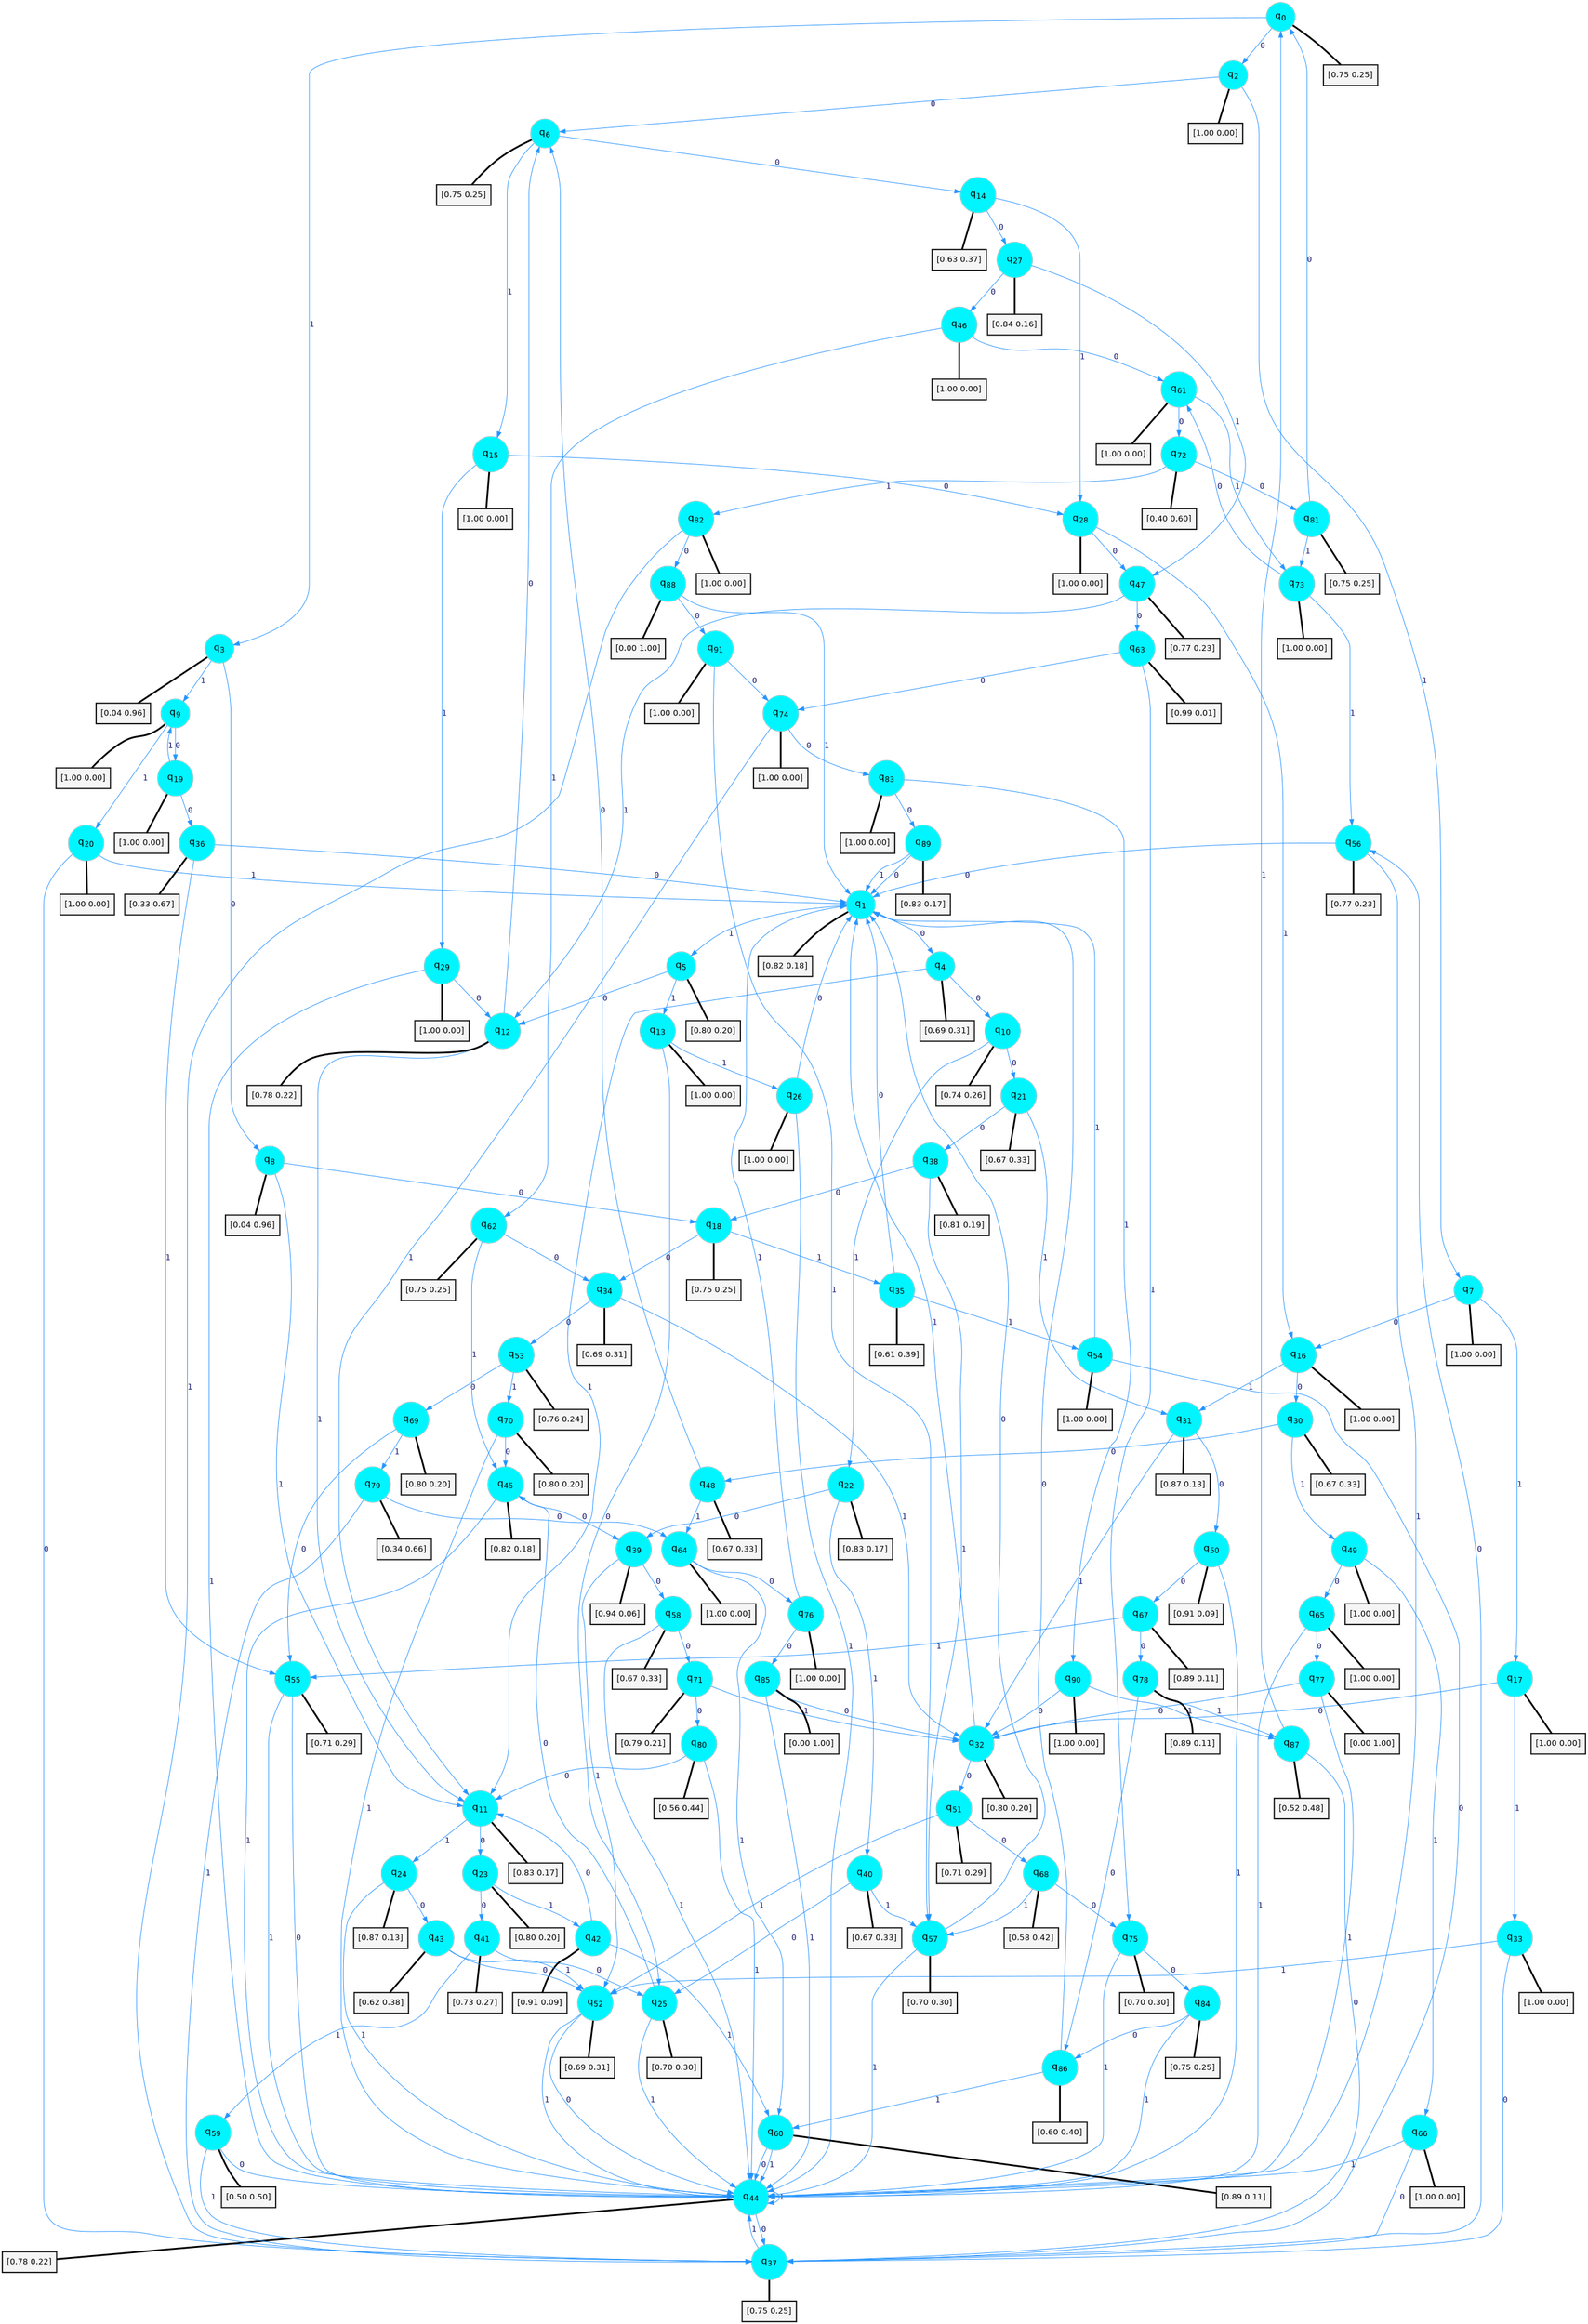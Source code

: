 digraph G {
graph [
bgcolor=transparent, dpi=300, rankdir=TD, size="40,25"];
node [
color=gray, fillcolor=turquoise1, fontcolor=black, fontname=Helvetica, fontsize=16, fontweight=bold, shape=circle, style=filled];
edge [
arrowsize=1, color=dodgerblue1, fontcolor=midnightblue, fontname=courier, fontweight=bold, penwidth=1, style=solid, weight=20];
0[label=<q<SUB>0</SUB>>];
1[label=<q<SUB>1</SUB>>];
2[label=<q<SUB>2</SUB>>];
3[label=<q<SUB>3</SUB>>];
4[label=<q<SUB>4</SUB>>];
5[label=<q<SUB>5</SUB>>];
6[label=<q<SUB>6</SUB>>];
7[label=<q<SUB>7</SUB>>];
8[label=<q<SUB>8</SUB>>];
9[label=<q<SUB>9</SUB>>];
10[label=<q<SUB>10</SUB>>];
11[label=<q<SUB>11</SUB>>];
12[label=<q<SUB>12</SUB>>];
13[label=<q<SUB>13</SUB>>];
14[label=<q<SUB>14</SUB>>];
15[label=<q<SUB>15</SUB>>];
16[label=<q<SUB>16</SUB>>];
17[label=<q<SUB>17</SUB>>];
18[label=<q<SUB>18</SUB>>];
19[label=<q<SUB>19</SUB>>];
20[label=<q<SUB>20</SUB>>];
21[label=<q<SUB>21</SUB>>];
22[label=<q<SUB>22</SUB>>];
23[label=<q<SUB>23</SUB>>];
24[label=<q<SUB>24</SUB>>];
25[label=<q<SUB>25</SUB>>];
26[label=<q<SUB>26</SUB>>];
27[label=<q<SUB>27</SUB>>];
28[label=<q<SUB>28</SUB>>];
29[label=<q<SUB>29</SUB>>];
30[label=<q<SUB>30</SUB>>];
31[label=<q<SUB>31</SUB>>];
32[label=<q<SUB>32</SUB>>];
33[label=<q<SUB>33</SUB>>];
34[label=<q<SUB>34</SUB>>];
35[label=<q<SUB>35</SUB>>];
36[label=<q<SUB>36</SUB>>];
37[label=<q<SUB>37</SUB>>];
38[label=<q<SUB>38</SUB>>];
39[label=<q<SUB>39</SUB>>];
40[label=<q<SUB>40</SUB>>];
41[label=<q<SUB>41</SUB>>];
42[label=<q<SUB>42</SUB>>];
43[label=<q<SUB>43</SUB>>];
44[label=<q<SUB>44</SUB>>];
45[label=<q<SUB>45</SUB>>];
46[label=<q<SUB>46</SUB>>];
47[label=<q<SUB>47</SUB>>];
48[label=<q<SUB>48</SUB>>];
49[label=<q<SUB>49</SUB>>];
50[label=<q<SUB>50</SUB>>];
51[label=<q<SUB>51</SUB>>];
52[label=<q<SUB>52</SUB>>];
53[label=<q<SUB>53</SUB>>];
54[label=<q<SUB>54</SUB>>];
55[label=<q<SUB>55</SUB>>];
56[label=<q<SUB>56</SUB>>];
57[label=<q<SUB>57</SUB>>];
58[label=<q<SUB>58</SUB>>];
59[label=<q<SUB>59</SUB>>];
60[label=<q<SUB>60</SUB>>];
61[label=<q<SUB>61</SUB>>];
62[label=<q<SUB>62</SUB>>];
63[label=<q<SUB>63</SUB>>];
64[label=<q<SUB>64</SUB>>];
65[label=<q<SUB>65</SUB>>];
66[label=<q<SUB>66</SUB>>];
67[label=<q<SUB>67</SUB>>];
68[label=<q<SUB>68</SUB>>];
69[label=<q<SUB>69</SUB>>];
70[label=<q<SUB>70</SUB>>];
71[label=<q<SUB>71</SUB>>];
72[label=<q<SUB>72</SUB>>];
73[label=<q<SUB>73</SUB>>];
74[label=<q<SUB>74</SUB>>];
75[label=<q<SUB>75</SUB>>];
76[label=<q<SUB>76</SUB>>];
77[label=<q<SUB>77</SUB>>];
78[label=<q<SUB>78</SUB>>];
79[label=<q<SUB>79</SUB>>];
80[label=<q<SUB>80</SUB>>];
81[label=<q<SUB>81</SUB>>];
82[label=<q<SUB>82</SUB>>];
83[label=<q<SUB>83</SUB>>];
84[label=<q<SUB>84</SUB>>];
85[label=<q<SUB>85</SUB>>];
86[label=<q<SUB>86</SUB>>];
87[label=<q<SUB>87</SUB>>];
88[label=<q<SUB>88</SUB>>];
89[label=<q<SUB>89</SUB>>];
90[label=<q<SUB>90</SUB>>];
91[label=<q<SUB>91</SUB>>];
92[label="[0.75 0.25]", shape=box,fontcolor=black, fontname=Helvetica, fontsize=14, penwidth=2, fillcolor=whitesmoke,color=black];
93[label="[0.82 0.18]", shape=box,fontcolor=black, fontname=Helvetica, fontsize=14, penwidth=2, fillcolor=whitesmoke,color=black];
94[label="[1.00 0.00]", shape=box,fontcolor=black, fontname=Helvetica, fontsize=14, penwidth=2, fillcolor=whitesmoke,color=black];
95[label="[0.04 0.96]", shape=box,fontcolor=black, fontname=Helvetica, fontsize=14, penwidth=2, fillcolor=whitesmoke,color=black];
96[label="[0.69 0.31]", shape=box,fontcolor=black, fontname=Helvetica, fontsize=14, penwidth=2, fillcolor=whitesmoke,color=black];
97[label="[0.80 0.20]", shape=box,fontcolor=black, fontname=Helvetica, fontsize=14, penwidth=2, fillcolor=whitesmoke,color=black];
98[label="[0.75 0.25]", shape=box,fontcolor=black, fontname=Helvetica, fontsize=14, penwidth=2, fillcolor=whitesmoke,color=black];
99[label="[1.00 0.00]", shape=box,fontcolor=black, fontname=Helvetica, fontsize=14, penwidth=2, fillcolor=whitesmoke,color=black];
100[label="[0.04 0.96]", shape=box,fontcolor=black, fontname=Helvetica, fontsize=14, penwidth=2, fillcolor=whitesmoke,color=black];
101[label="[1.00 0.00]", shape=box,fontcolor=black, fontname=Helvetica, fontsize=14, penwidth=2, fillcolor=whitesmoke,color=black];
102[label="[0.74 0.26]", shape=box,fontcolor=black, fontname=Helvetica, fontsize=14, penwidth=2, fillcolor=whitesmoke,color=black];
103[label="[0.83 0.17]", shape=box,fontcolor=black, fontname=Helvetica, fontsize=14, penwidth=2, fillcolor=whitesmoke,color=black];
104[label="[0.78 0.22]", shape=box,fontcolor=black, fontname=Helvetica, fontsize=14, penwidth=2, fillcolor=whitesmoke,color=black];
105[label="[1.00 0.00]", shape=box,fontcolor=black, fontname=Helvetica, fontsize=14, penwidth=2, fillcolor=whitesmoke,color=black];
106[label="[0.63 0.37]", shape=box,fontcolor=black, fontname=Helvetica, fontsize=14, penwidth=2, fillcolor=whitesmoke,color=black];
107[label="[1.00 0.00]", shape=box,fontcolor=black, fontname=Helvetica, fontsize=14, penwidth=2, fillcolor=whitesmoke,color=black];
108[label="[1.00 0.00]", shape=box,fontcolor=black, fontname=Helvetica, fontsize=14, penwidth=2, fillcolor=whitesmoke,color=black];
109[label="[1.00 0.00]", shape=box,fontcolor=black, fontname=Helvetica, fontsize=14, penwidth=2, fillcolor=whitesmoke,color=black];
110[label="[0.75 0.25]", shape=box,fontcolor=black, fontname=Helvetica, fontsize=14, penwidth=2, fillcolor=whitesmoke,color=black];
111[label="[1.00 0.00]", shape=box,fontcolor=black, fontname=Helvetica, fontsize=14, penwidth=2, fillcolor=whitesmoke,color=black];
112[label="[1.00 0.00]", shape=box,fontcolor=black, fontname=Helvetica, fontsize=14, penwidth=2, fillcolor=whitesmoke,color=black];
113[label="[0.67 0.33]", shape=box,fontcolor=black, fontname=Helvetica, fontsize=14, penwidth=2, fillcolor=whitesmoke,color=black];
114[label="[0.83 0.17]", shape=box,fontcolor=black, fontname=Helvetica, fontsize=14, penwidth=2, fillcolor=whitesmoke,color=black];
115[label="[0.80 0.20]", shape=box,fontcolor=black, fontname=Helvetica, fontsize=14, penwidth=2, fillcolor=whitesmoke,color=black];
116[label="[0.87 0.13]", shape=box,fontcolor=black, fontname=Helvetica, fontsize=14, penwidth=2, fillcolor=whitesmoke,color=black];
117[label="[0.70 0.30]", shape=box,fontcolor=black, fontname=Helvetica, fontsize=14, penwidth=2, fillcolor=whitesmoke,color=black];
118[label="[1.00 0.00]", shape=box,fontcolor=black, fontname=Helvetica, fontsize=14, penwidth=2, fillcolor=whitesmoke,color=black];
119[label="[0.84 0.16]", shape=box,fontcolor=black, fontname=Helvetica, fontsize=14, penwidth=2, fillcolor=whitesmoke,color=black];
120[label="[1.00 0.00]", shape=box,fontcolor=black, fontname=Helvetica, fontsize=14, penwidth=2, fillcolor=whitesmoke,color=black];
121[label="[1.00 0.00]", shape=box,fontcolor=black, fontname=Helvetica, fontsize=14, penwidth=2, fillcolor=whitesmoke,color=black];
122[label="[0.67 0.33]", shape=box,fontcolor=black, fontname=Helvetica, fontsize=14, penwidth=2, fillcolor=whitesmoke,color=black];
123[label="[0.87 0.13]", shape=box,fontcolor=black, fontname=Helvetica, fontsize=14, penwidth=2, fillcolor=whitesmoke,color=black];
124[label="[0.80 0.20]", shape=box,fontcolor=black, fontname=Helvetica, fontsize=14, penwidth=2, fillcolor=whitesmoke,color=black];
125[label="[1.00 0.00]", shape=box,fontcolor=black, fontname=Helvetica, fontsize=14, penwidth=2, fillcolor=whitesmoke,color=black];
126[label="[0.69 0.31]", shape=box,fontcolor=black, fontname=Helvetica, fontsize=14, penwidth=2, fillcolor=whitesmoke,color=black];
127[label="[0.61 0.39]", shape=box,fontcolor=black, fontname=Helvetica, fontsize=14, penwidth=2, fillcolor=whitesmoke,color=black];
128[label="[0.33 0.67]", shape=box,fontcolor=black, fontname=Helvetica, fontsize=14, penwidth=2, fillcolor=whitesmoke,color=black];
129[label="[0.75 0.25]", shape=box,fontcolor=black, fontname=Helvetica, fontsize=14, penwidth=2, fillcolor=whitesmoke,color=black];
130[label="[0.81 0.19]", shape=box,fontcolor=black, fontname=Helvetica, fontsize=14, penwidth=2, fillcolor=whitesmoke,color=black];
131[label="[0.94 0.06]", shape=box,fontcolor=black, fontname=Helvetica, fontsize=14, penwidth=2, fillcolor=whitesmoke,color=black];
132[label="[0.67 0.33]", shape=box,fontcolor=black, fontname=Helvetica, fontsize=14, penwidth=2, fillcolor=whitesmoke,color=black];
133[label="[0.73 0.27]", shape=box,fontcolor=black, fontname=Helvetica, fontsize=14, penwidth=2, fillcolor=whitesmoke,color=black];
134[label="[0.91 0.09]", shape=box,fontcolor=black, fontname=Helvetica, fontsize=14, penwidth=2, fillcolor=whitesmoke,color=black];
135[label="[0.62 0.38]", shape=box,fontcolor=black, fontname=Helvetica, fontsize=14, penwidth=2, fillcolor=whitesmoke,color=black];
136[label="[0.78 0.22]", shape=box,fontcolor=black, fontname=Helvetica, fontsize=14, penwidth=2, fillcolor=whitesmoke,color=black];
137[label="[0.82 0.18]", shape=box,fontcolor=black, fontname=Helvetica, fontsize=14, penwidth=2, fillcolor=whitesmoke,color=black];
138[label="[1.00 0.00]", shape=box,fontcolor=black, fontname=Helvetica, fontsize=14, penwidth=2, fillcolor=whitesmoke,color=black];
139[label="[0.77 0.23]", shape=box,fontcolor=black, fontname=Helvetica, fontsize=14, penwidth=2, fillcolor=whitesmoke,color=black];
140[label="[0.67 0.33]", shape=box,fontcolor=black, fontname=Helvetica, fontsize=14, penwidth=2, fillcolor=whitesmoke,color=black];
141[label="[1.00 0.00]", shape=box,fontcolor=black, fontname=Helvetica, fontsize=14, penwidth=2, fillcolor=whitesmoke,color=black];
142[label="[0.91 0.09]", shape=box,fontcolor=black, fontname=Helvetica, fontsize=14, penwidth=2, fillcolor=whitesmoke,color=black];
143[label="[0.71 0.29]", shape=box,fontcolor=black, fontname=Helvetica, fontsize=14, penwidth=2, fillcolor=whitesmoke,color=black];
144[label="[0.69 0.31]", shape=box,fontcolor=black, fontname=Helvetica, fontsize=14, penwidth=2, fillcolor=whitesmoke,color=black];
145[label="[0.76 0.24]", shape=box,fontcolor=black, fontname=Helvetica, fontsize=14, penwidth=2, fillcolor=whitesmoke,color=black];
146[label="[1.00 0.00]", shape=box,fontcolor=black, fontname=Helvetica, fontsize=14, penwidth=2, fillcolor=whitesmoke,color=black];
147[label="[0.71 0.29]", shape=box,fontcolor=black, fontname=Helvetica, fontsize=14, penwidth=2, fillcolor=whitesmoke,color=black];
148[label="[0.77 0.23]", shape=box,fontcolor=black, fontname=Helvetica, fontsize=14, penwidth=2, fillcolor=whitesmoke,color=black];
149[label="[0.70 0.30]", shape=box,fontcolor=black, fontname=Helvetica, fontsize=14, penwidth=2, fillcolor=whitesmoke,color=black];
150[label="[0.67 0.33]", shape=box,fontcolor=black, fontname=Helvetica, fontsize=14, penwidth=2, fillcolor=whitesmoke,color=black];
151[label="[0.50 0.50]", shape=box,fontcolor=black, fontname=Helvetica, fontsize=14, penwidth=2, fillcolor=whitesmoke,color=black];
152[label="[0.89 0.11]", shape=box,fontcolor=black, fontname=Helvetica, fontsize=14, penwidth=2, fillcolor=whitesmoke,color=black];
153[label="[1.00 0.00]", shape=box,fontcolor=black, fontname=Helvetica, fontsize=14, penwidth=2, fillcolor=whitesmoke,color=black];
154[label="[0.75 0.25]", shape=box,fontcolor=black, fontname=Helvetica, fontsize=14, penwidth=2, fillcolor=whitesmoke,color=black];
155[label="[0.99 0.01]", shape=box,fontcolor=black, fontname=Helvetica, fontsize=14, penwidth=2, fillcolor=whitesmoke,color=black];
156[label="[1.00 0.00]", shape=box,fontcolor=black, fontname=Helvetica, fontsize=14, penwidth=2, fillcolor=whitesmoke,color=black];
157[label="[1.00 0.00]", shape=box,fontcolor=black, fontname=Helvetica, fontsize=14, penwidth=2, fillcolor=whitesmoke,color=black];
158[label="[1.00 0.00]", shape=box,fontcolor=black, fontname=Helvetica, fontsize=14, penwidth=2, fillcolor=whitesmoke,color=black];
159[label="[0.89 0.11]", shape=box,fontcolor=black, fontname=Helvetica, fontsize=14, penwidth=2, fillcolor=whitesmoke,color=black];
160[label="[0.58 0.42]", shape=box,fontcolor=black, fontname=Helvetica, fontsize=14, penwidth=2, fillcolor=whitesmoke,color=black];
161[label="[0.80 0.20]", shape=box,fontcolor=black, fontname=Helvetica, fontsize=14, penwidth=2, fillcolor=whitesmoke,color=black];
162[label="[0.80 0.20]", shape=box,fontcolor=black, fontname=Helvetica, fontsize=14, penwidth=2, fillcolor=whitesmoke,color=black];
163[label="[0.79 0.21]", shape=box,fontcolor=black, fontname=Helvetica, fontsize=14, penwidth=2, fillcolor=whitesmoke,color=black];
164[label="[0.40 0.60]", shape=box,fontcolor=black, fontname=Helvetica, fontsize=14, penwidth=2, fillcolor=whitesmoke,color=black];
165[label="[1.00 0.00]", shape=box,fontcolor=black, fontname=Helvetica, fontsize=14, penwidth=2, fillcolor=whitesmoke,color=black];
166[label="[1.00 0.00]", shape=box,fontcolor=black, fontname=Helvetica, fontsize=14, penwidth=2, fillcolor=whitesmoke,color=black];
167[label="[0.70 0.30]", shape=box,fontcolor=black, fontname=Helvetica, fontsize=14, penwidth=2, fillcolor=whitesmoke,color=black];
168[label="[1.00 0.00]", shape=box,fontcolor=black, fontname=Helvetica, fontsize=14, penwidth=2, fillcolor=whitesmoke,color=black];
169[label="[0.00 1.00]", shape=box,fontcolor=black, fontname=Helvetica, fontsize=14, penwidth=2, fillcolor=whitesmoke,color=black];
170[label="[0.89 0.11]", shape=box,fontcolor=black, fontname=Helvetica, fontsize=14, penwidth=2, fillcolor=whitesmoke,color=black];
171[label="[0.34 0.66]", shape=box,fontcolor=black, fontname=Helvetica, fontsize=14, penwidth=2, fillcolor=whitesmoke,color=black];
172[label="[0.56 0.44]", shape=box,fontcolor=black, fontname=Helvetica, fontsize=14, penwidth=2, fillcolor=whitesmoke,color=black];
173[label="[0.75 0.25]", shape=box,fontcolor=black, fontname=Helvetica, fontsize=14, penwidth=2, fillcolor=whitesmoke,color=black];
174[label="[1.00 0.00]", shape=box,fontcolor=black, fontname=Helvetica, fontsize=14, penwidth=2, fillcolor=whitesmoke,color=black];
175[label="[1.00 0.00]", shape=box,fontcolor=black, fontname=Helvetica, fontsize=14, penwidth=2, fillcolor=whitesmoke,color=black];
176[label="[0.75 0.25]", shape=box,fontcolor=black, fontname=Helvetica, fontsize=14, penwidth=2, fillcolor=whitesmoke,color=black];
177[label="[0.00 1.00]", shape=box,fontcolor=black, fontname=Helvetica, fontsize=14, penwidth=2, fillcolor=whitesmoke,color=black];
178[label="[0.60 0.40]", shape=box,fontcolor=black, fontname=Helvetica, fontsize=14, penwidth=2, fillcolor=whitesmoke,color=black];
179[label="[0.52 0.48]", shape=box,fontcolor=black, fontname=Helvetica, fontsize=14, penwidth=2, fillcolor=whitesmoke,color=black];
180[label="[0.00 1.00]", shape=box,fontcolor=black, fontname=Helvetica, fontsize=14, penwidth=2, fillcolor=whitesmoke,color=black];
181[label="[0.83 0.17]", shape=box,fontcolor=black, fontname=Helvetica, fontsize=14, penwidth=2, fillcolor=whitesmoke,color=black];
182[label="[1.00 0.00]", shape=box,fontcolor=black, fontname=Helvetica, fontsize=14, penwidth=2, fillcolor=whitesmoke,color=black];
183[label="[1.00 0.00]", shape=box,fontcolor=black, fontname=Helvetica, fontsize=14, penwidth=2, fillcolor=whitesmoke,color=black];
0->2 [label=0];
0->3 [label=1];
0->92 [arrowhead=none, penwidth=3,color=black];
1->4 [label=0];
1->5 [label=1];
1->93 [arrowhead=none, penwidth=3,color=black];
2->6 [label=0];
2->7 [label=1];
2->94 [arrowhead=none, penwidth=3,color=black];
3->8 [label=0];
3->9 [label=1];
3->95 [arrowhead=none, penwidth=3,color=black];
4->10 [label=0];
4->11 [label=1];
4->96 [arrowhead=none, penwidth=3,color=black];
5->12 [label=0];
5->13 [label=1];
5->97 [arrowhead=none, penwidth=3,color=black];
6->14 [label=0];
6->15 [label=1];
6->98 [arrowhead=none, penwidth=3,color=black];
7->16 [label=0];
7->17 [label=1];
7->99 [arrowhead=none, penwidth=3,color=black];
8->18 [label=0];
8->11 [label=1];
8->100 [arrowhead=none, penwidth=3,color=black];
9->19 [label=0];
9->20 [label=1];
9->101 [arrowhead=none, penwidth=3,color=black];
10->21 [label=0];
10->22 [label=1];
10->102 [arrowhead=none, penwidth=3,color=black];
11->23 [label=0];
11->24 [label=1];
11->103 [arrowhead=none, penwidth=3,color=black];
12->6 [label=0];
12->11 [label=1];
12->104 [arrowhead=none, penwidth=3,color=black];
13->25 [label=0];
13->26 [label=1];
13->105 [arrowhead=none, penwidth=3,color=black];
14->27 [label=0];
14->28 [label=1];
14->106 [arrowhead=none, penwidth=3,color=black];
15->28 [label=0];
15->29 [label=1];
15->107 [arrowhead=none, penwidth=3,color=black];
16->30 [label=0];
16->31 [label=1];
16->108 [arrowhead=none, penwidth=3,color=black];
17->32 [label=0];
17->33 [label=1];
17->109 [arrowhead=none, penwidth=3,color=black];
18->34 [label=0];
18->35 [label=1];
18->110 [arrowhead=none, penwidth=3,color=black];
19->36 [label=0];
19->9 [label=1];
19->111 [arrowhead=none, penwidth=3,color=black];
20->37 [label=0];
20->1 [label=1];
20->112 [arrowhead=none, penwidth=3,color=black];
21->38 [label=0];
21->31 [label=1];
21->113 [arrowhead=none, penwidth=3,color=black];
22->39 [label=0];
22->40 [label=1];
22->114 [arrowhead=none, penwidth=3,color=black];
23->41 [label=0];
23->42 [label=1];
23->115 [arrowhead=none, penwidth=3,color=black];
24->43 [label=0];
24->44 [label=1];
24->116 [arrowhead=none, penwidth=3,color=black];
25->45 [label=0];
25->44 [label=1];
25->117 [arrowhead=none, penwidth=3,color=black];
26->1 [label=0];
26->44 [label=1];
26->118 [arrowhead=none, penwidth=3,color=black];
27->46 [label=0];
27->47 [label=1];
27->119 [arrowhead=none, penwidth=3,color=black];
28->47 [label=0];
28->16 [label=1];
28->120 [arrowhead=none, penwidth=3,color=black];
29->12 [label=0];
29->44 [label=1];
29->121 [arrowhead=none, penwidth=3,color=black];
30->48 [label=0];
30->49 [label=1];
30->122 [arrowhead=none, penwidth=3,color=black];
31->50 [label=0];
31->32 [label=1];
31->123 [arrowhead=none, penwidth=3,color=black];
32->51 [label=0];
32->1 [label=1];
32->124 [arrowhead=none, penwidth=3,color=black];
33->37 [label=0];
33->52 [label=1];
33->125 [arrowhead=none, penwidth=3,color=black];
34->53 [label=0];
34->32 [label=1];
34->126 [arrowhead=none, penwidth=3,color=black];
35->1 [label=0];
35->54 [label=1];
35->127 [arrowhead=none, penwidth=3,color=black];
36->1 [label=0];
36->55 [label=1];
36->128 [arrowhead=none, penwidth=3,color=black];
37->56 [label=0];
37->44 [label=1];
37->129 [arrowhead=none, penwidth=3,color=black];
38->18 [label=0];
38->57 [label=1];
38->130 [arrowhead=none, penwidth=3,color=black];
39->58 [label=0];
39->52 [label=1];
39->131 [arrowhead=none, penwidth=3,color=black];
40->25 [label=0];
40->57 [label=1];
40->132 [arrowhead=none, penwidth=3,color=black];
41->25 [label=0];
41->59 [label=1];
41->133 [arrowhead=none, penwidth=3,color=black];
42->11 [label=0];
42->60 [label=1];
42->134 [arrowhead=none, penwidth=3,color=black];
43->52 [label=0];
43->52 [label=1];
43->135 [arrowhead=none, penwidth=3,color=black];
44->37 [label=0];
44->44 [label=1];
44->136 [arrowhead=none, penwidth=3,color=black];
45->39 [label=0];
45->44 [label=1];
45->137 [arrowhead=none, penwidth=3,color=black];
46->61 [label=0];
46->62 [label=1];
46->138 [arrowhead=none, penwidth=3,color=black];
47->63 [label=0];
47->12 [label=1];
47->139 [arrowhead=none, penwidth=3,color=black];
48->6 [label=0];
48->64 [label=1];
48->140 [arrowhead=none, penwidth=3,color=black];
49->65 [label=0];
49->66 [label=1];
49->141 [arrowhead=none, penwidth=3,color=black];
50->67 [label=0];
50->44 [label=1];
50->142 [arrowhead=none, penwidth=3,color=black];
51->68 [label=0];
51->52 [label=1];
51->143 [arrowhead=none, penwidth=3,color=black];
52->44 [label=0];
52->44 [label=1];
52->144 [arrowhead=none, penwidth=3,color=black];
53->69 [label=0];
53->70 [label=1];
53->145 [arrowhead=none, penwidth=3,color=black];
54->37 [label=0];
54->1 [label=1];
54->146 [arrowhead=none, penwidth=3,color=black];
55->44 [label=0];
55->44 [label=1];
55->147 [arrowhead=none, penwidth=3,color=black];
56->1 [label=0];
56->44 [label=1];
56->148 [arrowhead=none, penwidth=3,color=black];
57->1 [label=0];
57->44 [label=1];
57->149 [arrowhead=none, penwidth=3,color=black];
58->71 [label=0];
58->44 [label=1];
58->150 [arrowhead=none, penwidth=3,color=black];
59->44 [label=0];
59->37 [label=1];
59->151 [arrowhead=none, penwidth=3,color=black];
60->44 [label=0];
60->44 [label=1];
60->152 [arrowhead=none, penwidth=3,color=black];
61->72 [label=0];
61->73 [label=1];
61->153 [arrowhead=none, penwidth=3,color=black];
62->34 [label=0];
62->45 [label=1];
62->154 [arrowhead=none, penwidth=3,color=black];
63->74 [label=0];
63->75 [label=1];
63->155 [arrowhead=none, penwidth=3,color=black];
64->76 [label=0];
64->60 [label=1];
64->156 [arrowhead=none, penwidth=3,color=black];
65->77 [label=0];
65->44 [label=1];
65->157 [arrowhead=none, penwidth=3,color=black];
66->37 [label=0];
66->44 [label=1];
66->158 [arrowhead=none, penwidth=3,color=black];
67->78 [label=0];
67->55 [label=1];
67->159 [arrowhead=none, penwidth=3,color=black];
68->75 [label=0];
68->57 [label=1];
68->160 [arrowhead=none, penwidth=3,color=black];
69->55 [label=0];
69->79 [label=1];
69->161 [arrowhead=none, penwidth=3,color=black];
70->45 [label=0];
70->44 [label=1];
70->162 [arrowhead=none, penwidth=3,color=black];
71->80 [label=0];
71->32 [label=1];
71->163 [arrowhead=none, penwidth=3,color=black];
72->81 [label=0];
72->82 [label=1];
72->164 [arrowhead=none, penwidth=3,color=black];
73->61 [label=0];
73->56 [label=1];
73->165 [arrowhead=none, penwidth=3,color=black];
74->83 [label=0];
74->11 [label=1];
74->166 [arrowhead=none, penwidth=3,color=black];
75->84 [label=0];
75->44 [label=1];
75->167 [arrowhead=none, penwidth=3,color=black];
76->85 [label=0];
76->1 [label=1];
76->168 [arrowhead=none, penwidth=3,color=black];
77->32 [label=0];
77->44 [label=1];
77->169 [arrowhead=none, penwidth=3,color=black];
78->86 [label=0];
78->87 [label=1];
78->170 [arrowhead=none, penwidth=3,color=black];
79->64 [label=0];
79->37 [label=1];
79->171 [arrowhead=none, penwidth=3,color=black];
80->11 [label=0];
80->44 [label=1];
80->172 [arrowhead=none, penwidth=3,color=black];
81->0 [label=0];
81->73 [label=1];
81->173 [arrowhead=none, penwidth=3,color=black];
82->88 [label=0];
82->37 [label=1];
82->174 [arrowhead=none, penwidth=3,color=black];
83->89 [label=0];
83->90 [label=1];
83->175 [arrowhead=none, penwidth=3,color=black];
84->86 [label=0];
84->44 [label=1];
84->176 [arrowhead=none, penwidth=3,color=black];
85->32 [label=0];
85->44 [label=1];
85->177 [arrowhead=none, penwidth=3,color=black];
86->1 [label=0];
86->60 [label=1];
86->178 [arrowhead=none, penwidth=3,color=black];
87->37 [label=0];
87->0 [label=1];
87->179 [arrowhead=none, penwidth=3,color=black];
88->91 [label=0];
88->1 [label=1];
88->180 [arrowhead=none, penwidth=3,color=black];
89->1 [label=0];
89->1 [label=1];
89->181 [arrowhead=none, penwidth=3,color=black];
90->32 [label=0];
90->87 [label=1];
90->182 [arrowhead=none, penwidth=3,color=black];
91->74 [label=0];
91->57 [label=1];
91->183 [arrowhead=none, penwidth=3,color=black];
}
